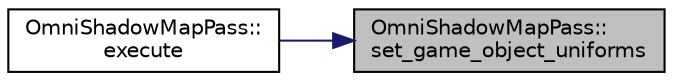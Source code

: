 digraph "OmniShadowMapPass::set_game_object_uniforms"
{
 // INTERACTIVE_SVG=YES
 // LATEX_PDF_SIZE
  bgcolor="transparent";
  edge [fontname="Helvetica",fontsize="10",labelfontname="Helvetica",labelfontsize="10"];
  node [fontname="Helvetica",fontsize="10",shape=record];
  rankdir="RL";
  Node1 [label="OmniShadowMapPass::\lset_game_object_uniforms",height=0.2,width=0.4,color="black", fillcolor="grey75", style="filled", fontcolor="black",tooltip=" "];
  Node1 -> Node2 [dir="back",color="midnightblue",fontsize="10",style="solid",fontname="Helvetica"];
  Node2 [label="OmniShadowMapPass::\lexecute",height=0.2,width=0.4,color="black",URL="$d0/d1d/class_omni_shadow_map_pass.html#acab0107dfa0a81426d4835f02d2243e6",tooltip=" "];
}
